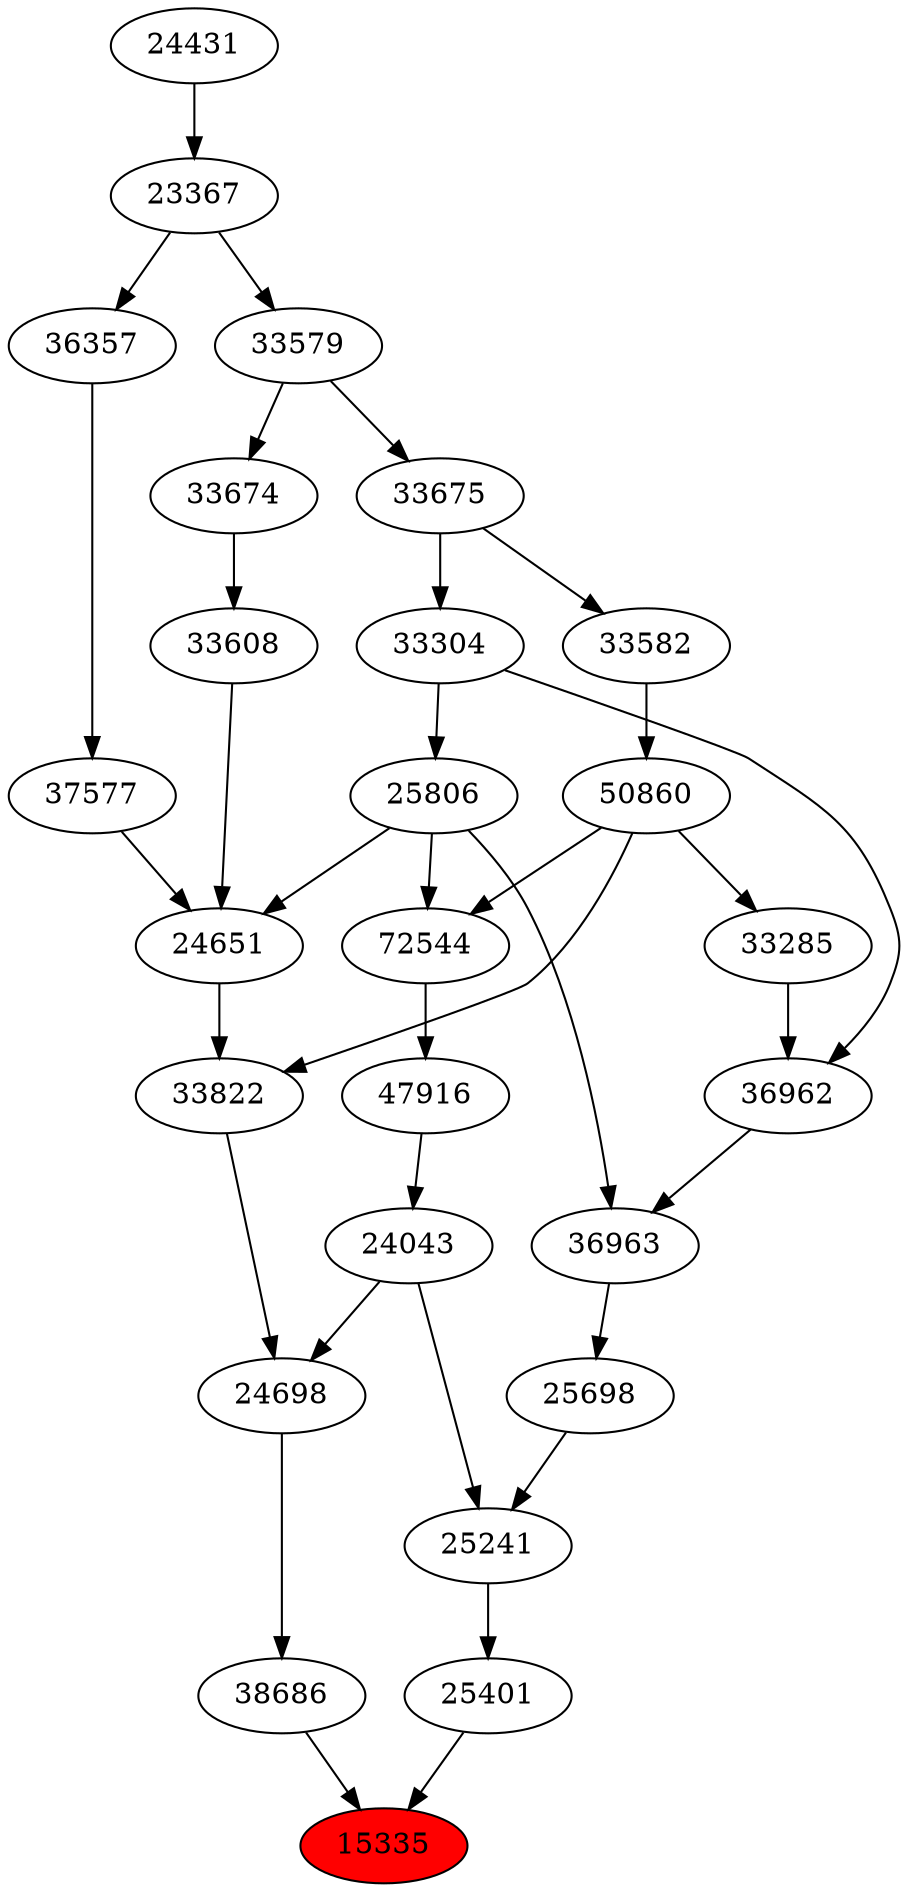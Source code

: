 strict digraph{ 
15335 [label="15335" fillcolor=red style=filled]
38686 -> 15335
25401 -> 15335
38686 [label="38686"]
24698 -> 38686
25401 [label="25401"]
25241 -> 25401
24698 [label="24698"]
24043 -> 24698
33822 -> 24698
25241 [label="25241"]
24043 -> 25241
25698 -> 25241
24043 [label="24043"]
47916 -> 24043
33822 [label="33822"]
24651 -> 33822
50860 -> 33822
25698 [label="25698"]
36963 -> 25698
47916 [label="47916"]
72544 -> 47916
24651 [label="24651"]
25806 -> 24651
33608 -> 24651
37577 -> 24651
50860 [label="50860"]
33582 -> 50860
36963 [label="36963"]
36962 -> 36963
25806 -> 36963
72544 [label="72544"]
50860 -> 72544
25806 -> 72544
25806 [label="25806"]
33304 -> 25806
33608 [label="33608"]
33674 -> 33608
37577 [label="37577"]
36357 -> 37577
33582 [label="33582"]
33675 -> 33582
36962 [label="36962"]
33285 -> 36962
33304 -> 36962
33304 [label="33304"]
33675 -> 33304
33674 [label="33674"]
33579 -> 33674
36357 [label="36357"]
23367 -> 36357
33675 [label="33675"]
33579 -> 33675
33285 [label="33285"]
50860 -> 33285
33579 [label="33579"]
23367 -> 33579
23367 [label="23367"]
24431 -> 23367
24431 [label="24431"]
}